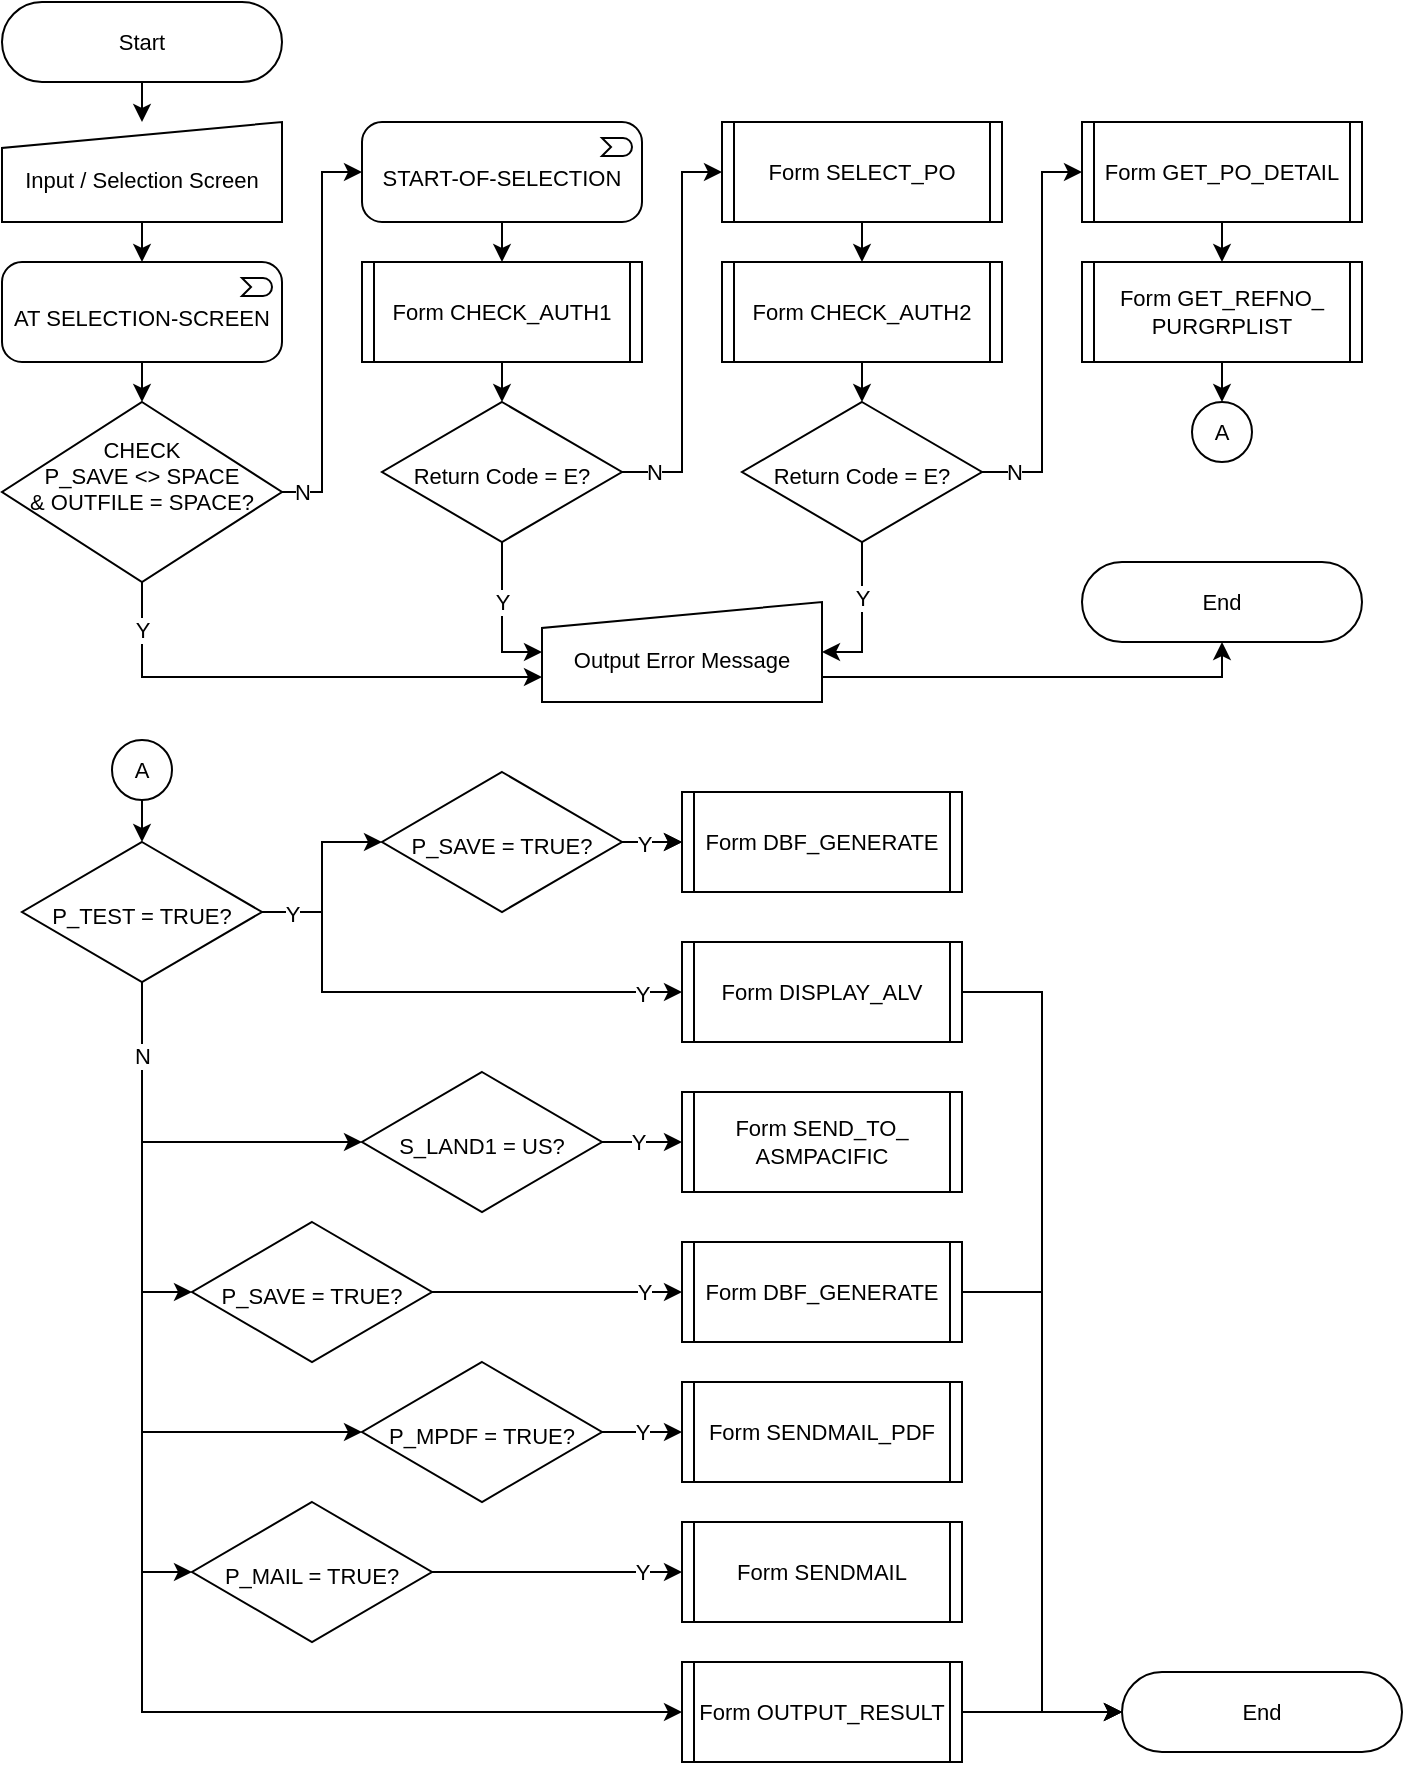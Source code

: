 <mxfile version="23.1.1" type="github">
  <diagram name="Page-1" id="eDOrAsLSd2snkXvP3JC_">
    <mxGraphModel dx="786" dy="477" grid="1" gridSize="10" guides="1" tooltips="1" connect="1" arrows="1" fold="1" page="1" pageScale="1" pageWidth="1654" pageHeight="1169" math="0" shadow="0">
      <root>
        <mxCell id="0" />
        <mxCell id="1" parent="0" />
        <mxCell id="2j7GwoUURgKt9Ce0QU_s-8" style="edgeStyle=orthogonalEdgeStyle;rounded=0;orthogonalLoop=1;jettySize=auto;html=1;exitX=0.5;exitY=0.5;exitDx=0;exitDy=20;exitPerimeter=0;entryX=0.5;entryY=0;entryDx=0;entryDy=0;" edge="1" parent="1" source="2j7GwoUURgKt9Ce0QU_s-2" target="2j7GwoUURgKt9Ce0QU_s-3">
          <mxGeometry relative="1" as="geometry" />
        </mxCell>
        <mxCell id="2j7GwoUURgKt9Ce0QU_s-2" value="Start" style="html=1;dashed=0;whiteSpace=wrap;shape=mxgraph.dfd.start;fontSize=11;" vertex="1" parent="1">
          <mxGeometry x="80" y="20" width="140" height="40" as="geometry" />
        </mxCell>
        <mxCell id="2j7GwoUURgKt9Ce0QU_s-3" value="Input / Selection Screen" style="shape=manualInput;whiteSpace=wrap;html=1;fontSize=11;size=13;spacingTop=7;" vertex="1" parent="1">
          <mxGeometry x="80" y="80" width="140" height="50" as="geometry" />
        </mxCell>
        <mxCell id="2j7GwoUURgKt9Ce0QU_s-37" style="edgeStyle=orthogonalEdgeStyle;rounded=0;orthogonalLoop=1;jettySize=auto;html=1;exitX=0.5;exitY=1;exitDx=0;exitDy=0;exitPerimeter=0;entryX=0.5;entryY=0;entryDx=0;entryDy=0;" edge="1" parent="1" source="2j7GwoUURgKt9Ce0QU_s-5">
          <mxGeometry relative="1" as="geometry">
            <mxPoint x="150" y="220" as="targetPoint" />
          </mxGeometry>
        </mxCell>
        <mxCell id="2j7GwoUURgKt9Ce0QU_s-5" value="AT SELECTION-SCREEN" style="html=1;outlineConnect=0;whiteSpace=wrap;fillColor=default;shape=mxgraph.archimate3.application;appType=event;archiType=rounded;gradientColor=none;fontSize=11;spacingTop=5;" vertex="1" parent="1">
          <mxGeometry x="80" y="150" width="140" height="50" as="geometry" />
        </mxCell>
        <mxCell id="2j7GwoUURgKt9Ce0QU_s-9" style="edgeStyle=orthogonalEdgeStyle;rounded=0;orthogonalLoop=1;jettySize=auto;html=1;exitX=0.5;exitY=1;exitDx=0;exitDy=0;entryX=0.5;entryY=0;entryDx=0;entryDy=0;entryPerimeter=0;" edge="1" parent="1" source="2j7GwoUURgKt9Ce0QU_s-3" target="2j7GwoUURgKt9Ce0QU_s-5">
          <mxGeometry relative="1" as="geometry" />
        </mxCell>
        <mxCell id="2j7GwoUURgKt9Ce0QU_s-11" value="Output Error Message" style="shape=manualInput;whiteSpace=wrap;html=1;fontSize=11;size=13;spacingTop=7;" vertex="1" parent="1">
          <mxGeometry x="350" y="320" width="140" height="50" as="geometry" />
        </mxCell>
        <mxCell id="2j7GwoUURgKt9Ce0QU_s-13" value="End" style="html=1;dashed=0;whiteSpace=wrap;shape=mxgraph.dfd.start;fontSize=11;" vertex="1" parent="1">
          <mxGeometry x="620" y="300" width="140" height="40" as="geometry" />
        </mxCell>
        <mxCell id="2j7GwoUURgKt9Ce0QU_s-26" style="edgeStyle=orthogonalEdgeStyle;rounded=0;orthogonalLoop=1;jettySize=auto;html=1;exitX=0.5;exitY=1;exitDx=0;exitDy=0;exitPerimeter=0;entryX=0.5;entryY=0;entryDx=0;entryDy=0;" edge="1" parent="1" source="2j7GwoUURgKt9Ce0QU_s-18" target="2j7GwoUURgKt9Ce0QU_s-21">
          <mxGeometry relative="1" as="geometry" />
        </mxCell>
        <mxCell id="2j7GwoUURgKt9Ce0QU_s-18" value="START-OF-SELECTION" style="html=1;outlineConnect=0;whiteSpace=wrap;fillColor=default;shape=mxgraph.archimate3.application;appType=event;archiType=rounded;gradientColor=none;fontSize=11;spacingTop=5;" vertex="1" parent="1">
          <mxGeometry x="260" y="80" width="140" height="50" as="geometry" />
        </mxCell>
        <mxCell id="2j7GwoUURgKt9Ce0QU_s-27" style="edgeStyle=orthogonalEdgeStyle;rounded=0;orthogonalLoop=1;jettySize=auto;html=1;exitX=0.5;exitY=1;exitDx=0;exitDy=0;entryX=0.5;entryY=0;entryDx=0;entryDy=0;" edge="1" parent="1" source="2j7GwoUURgKt9Ce0QU_s-21" target="2j7GwoUURgKt9Ce0QU_s-25">
          <mxGeometry relative="1" as="geometry" />
        </mxCell>
        <mxCell id="2j7GwoUURgKt9Ce0QU_s-21" value="&lt;font style=&quot;font-size: 11px;&quot;&gt;Form CHECK_AUTH1&lt;br&gt;&lt;/font&gt;" style="shape=process;whiteSpace=wrap;html=1;backgroundOutline=1;fontSize=11;size=0.042;" vertex="1" parent="1">
          <mxGeometry x="260" y="150" width="140" height="50" as="geometry" />
        </mxCell>
        <mxCell id="2j7GwoUURgKt9Ce0QU_s-30" style="edgeStyle=orthogonalEdgeStyle;rounded=0;orthogonalLoop=1;jettySize=auto;html=1;exitX=0.5;exitY=1;exitDx=0;exitDy=0;entryX=0.5;entryY=0;entryDx=0;entryDy=0;" edge="1" parent="1" source="2j7GwoUURgKt9Ce0QU_s-22" target="2j7GwoUURgKt9Ce0QU_s-23">
          <mxGeometry relative="1" as="geometry" />
        </mxCell>
        <mxCell id="2j7GwoUURgKt9Ce0QU_s-22" value="&lt;font style=&quot;font-size: 11px;&quot;&gt;Form SELECT_PO&lt;br&gt;&lt;/font&gt;" style="shape=process;whiteSpace=wrap;html=1;backgroundOutline=1;fontSize=11;size=0.042;" vertex="1" parent="1">
          <mxGeometry x="440" y="80" width="140" height="50" as="geometry" />
        </mxCell>
        <mxCell id="2j7GwoUURgKt9Ce0QU_s-31" style="edgeStyle=orthogonalEdgeStyle;rounded=0;orthogonalLoop=1;jettySize=auto;html=1;exitX=0.5;exitY=1;exitDx=0;exitDy=0;entryX=0.5;entryY=0;entryDx=0;entryDy=0;" edge="1" parent="1" source="2j7GwoUURgKt9Ce0QU_s-23" target="2j7GwoUURgKt9Ce0QU_s-28">
          <mxGeometry relative="1" as="geometry" />
        </mxCell>
        <mxCell id="2j7GwoUURgKt9Ce0QU_s-23" value="&lt;font style=&quot;font-size: 11px;&quot;&gt;Form CHECK_AUTH2&lt;br&gt;&lt;/font&gt;" style="shape=process;whiteSpace=wrap;html=1;backgroundOutline=1;fontSize=11;size=0.042;" vertex="1" parent="1">
          <mxGeometry x="440" y="150" width="140" height="50" as="geometry" />
        </mxCell>
        <mxCell id="2j7GwoUURgKt9Ce0QU_s-29" style="edgeStyle=orthogonalEdgeStyle;rounded=0;orthogonalLoop=1;jettySize=auto;html=1;exitX=1;exitY=0.5;exitDx=0;exitDy=0;entryX=0;entryY=0.5;entryDx=0;entryDy=0;" edge="1" parent="1" source="2j7GwoUURgKt9Ce0QU_s-25" target="2j7GwoUURgKt9Ce0QU_s-22">
          <mxGeometry relative="1" as="geometry">
            <Array as="points">
              <mxPoint x="420" y="255" />
              <mxPoint x="420" y="105" />
            </Array>
          </mxGeometry>
        </mxCell>
        <mxCell id="2j7GwoUURgKt9Ce0QU_s-61" value="N" style="edgeLabel;html=1;align=center;verticalAlign=middle;resizable=0;points=[];" vertex="1" connectable="0" parent="2j7GwoUURgKt9Ce0QU_s-29">
          <mxGeometry x="-0.84" relative="1" as="geometry">
            <mxPoint as="offset" />
          </mxGeometry>
        </mxCell>
        <mxCell id="2j7GwoUURgKt9Ce0QU_s-46" style="edgeStyle=orthogonalEdgeStyle;rounded=0;orthogonalLoop=1;jettySize=auto;html=1;exitX=0.5;exitY=1;exitDx=0;exitDy=0;entryX=0;entryY=0.5;entryDx=0;entryDy=0;" edge="1" parent="1" source="2j7GwoUURgKt9Ce0QU_s-25" target="2j7GwoUURgKt9Ce0QU_s-11">
          <mxGeometry relative="1" as="geometry" />
        </mxCell>
        <mxCell id="2j7GwoUURgKt9Ce0QU_s-59" value="Y" style="edgeLabel;html=1;align=center;verticalAlign=middle;resizable=0;points=[];" vertex="1" connectable="0" parent="2j7GwoUURgKt9Ce0QU_s-46">
          <mxGeometry x="-0.218" relative="1" as="geometry">
            <mxPoint as="offset" />
          </mxGeometry>
        </mxCell>
        <mxCell id="2j7GwoUURgKt9Ce0QU_s-25" value="Return Code = E?" style="rhombus;whiteSpace=wrap;html=1;fontSize=11;spacingTop=3;" vertex="1" parent="1">
          <mxGeometry x="270" y="220" width="120" height="70" as="geometry" />
        </mxCell>
        <mxCell id="2j7GwoUURgKt9Ce0QU_s-50" style="edgeStyle=orthogonalEdgeStyle;rounded=0;orthogonalLoop=1;jettySize=auto;html=1;exitX=1;exitY=0.5;exitDx=0;exitDy=0;entryX=0;entryY=0.5;entryDx=0;entryDy=0;" edge="1" parent="1" source="2j7GwoUURgKt9Ce0QU_s-28" target="2j7GwoUURgKt9Ce0QU_s-40">
          <mxGeometry relative="1" as="geometry">
            <Array as="points">
              <mxPoint x="600" y="255" />
              <mxPoint x="600" y="105" />
            </Array>
          </mxGeometry>
        </mxCell>
        <mxCell id="2j7GwoUURgKt9Ce0QU_s-62" value="N" style="edgeLabel;html=1;align=center;verticalAlign=middle;resizable=0;points=[];" vertex="1" connectable="0" parent="2j7GwoUURgKt9Ce0QU_s-50">
          <mxGeometry x="-0.84" relative="1" as="geometry">
            <mxPoint as="offset" />
          </mxGeometry>
        </mxCell>
        <mxCell id="2j7GwoUURgKt9Ce0QU_s-53" style="edgeStyle=orthogonalEdgeStyle;rounded=0;orthogonalLoop=1;jettySize=auto;html=1;exitX=0.5;exitY=1;exitDx=0;exitDy=0;entryX=1;entryY=0.5;entryDx=0;entryDy=0;" edge="1" parent="1" source="2j7GwoUURgKt9Ce0QU_s-28" target="2j7GwoUURgKt9Ce0QU_s-11">
          <mxGeometry relative="1" as="geometry" />
        </mxCell>
        <mxCell id="2j7GwoUURgKt9Ce0QU_s-60" value="Y" style="edgeLabel;html=1;align=center;verticalAlign=middle;resizable=0;points=[];" vertex="1" connectable="0" parent="2j7GwoUURgKt9Ce0QU_s-53">
          <mxGeometry x="-0.271" relative="1" as="geometry">
            <mxPoint as="offset" />
          </mxGeometry>
        </mxCell>
        <mxCell id="2j7GwoUURgKt9Ce0QU_s-28" value="Return Code = E?" style="rhombus;whiteSpace=wrap;html=1;fontSize=11;spacingTop=3;" vertex="1" parent="1">
          <mxGeometry x="450" y="220" width="120" height="70" as="geometry" />
        </mxCell>
        <mxCell id="2j7GwoUURgKt9Ce0QU_s-51" style="edgeStyle=orthogonalEdgeStyle;rounded=0;orthogonalLoop=1;jettySize=auto;html=1;exitX=0.5;exitY=1;exitDx=0;exitDy=0;entryX=0.5;entryY=0;entryDx=0;entryDy=0;" edge="1" parent="1" source="2j7GwoUURgKt9Ce0QU_s-40" target="2j7GwoUURgKt9Ce0QU_s-41">
          <mxGeometry relative="1" as="geometry" />
        </mxCell>
        <mxCell id="2j7GwoUURgKt9Ce0QU_s-40" value="&lt;font style=&quot;font-size: 11px;&quot;&gt;Form GET_PO_DETAIL&lt;br&gt;&lt;/font&gt;" style="shape=process;whiteSpace=wrap;html=1;backgroundOutline=1;fontSize=11;size=0.042;" vertex="1" parent="1">
          <mxGeometry x="620" y="80" width="140" height="50" as="geometry" />
        </mxCell>
        <mxCell id="2j7GwoUURgKt9Ce0QU_s-73" style="edgeStyle=orthogonalEdgeStyle;rounded=0;orthogonalLoop=1;jettySize=auto;html=1;exitX=0.5;exitY=1;exitDx=0;exitDy=0;entryX=0.5;entryY=0;entryDx=0;entryDy=0;" edge="1" parent="1" source="2j7GwoUURgKt9Ce0QU_s-41" target="2j7GwoUURgKt9Ce0QU_s-72">
          <mxGeometry relative="1" as="geometry" />
        </mxCell>
        <mxCell id="2j7GwoUURgKt9Ce0QU_s-41" value="&lt;font style=&quot;font-size: 11px;&quot;&gt;Form GET_REFNO_&lt;br&gt;PURGRPLIST&lt;br&gt;&lt;/font&gt;" style="shape=process;whiteSpace=wrap;html=1;backgroundOutline=1;fontSize=11;size=0.042;" vertex="1" parent="1">
          <mxGeometry x="620" y="150" width="140" height="50" as="geometry" />
        </mxCell>
        <mxCell id="2j7GwoUURgKt9Ce0QU_s-68" style="edgeStyle=orthogonalEdgeStyle;rounded=0;orthogonalLoop=1;jettySize=auto;html=1;exitX=0.5;exitY=1;exitDx=0;exitDy=0;entryX=0;entryY=0.75;entryDx=0;entryDy=0;" edge="1" parent="1" source="2j7GwoUURgKt9Ce0QU_s-67" target="2j7GwoUURgKt9Ce0QU_s-11">
          <mxGeometry relative="1" as="geometry" />
        </mxCell>
        <mxCell id="2j7GwoUURgKt9Ce0QU_s-71" value="Y" style="edgeLabel;html=1;align=center;verticalAlign=middle;resizable=0;points=[];" vertex="1" connectable="0" parent="2j7GwoUURgKt9Ce0QU_s-68">
          <mxGeometry x="-0.806" relative="1" as="geometry">
            <mxPoint as="offset" />
          </mxGeometry>
        </mxCell>
        <mxCell id="2j7GwoUURgKt9Ce0QU_s-67" value="CHECK&lt;br style=&quot;font-size: 11px;&quot;&gt;P_SAVE &amp;lt;&amp;gt; SPACE&lt;br style=&quot;font-size: 11px;&quot;&gt;&amp;amp; OUTFILE = SPACE?" style="rhombus;whiteSpace=wrap;html=1;fontSize=11;spacingTop=-16;" vertex="1" parent="1">
          <mxGeometry x="80" y="220" width="140" height="90" as="geometry" />
        </mxCell>
        <mxCell id="2j7GwoUURgKt9Ce0QU_s-69" style="edgeStyle=orthogonalEdgeStyle;rounded=0;orthogonalLoop=1;jettySize=auto;html=1;exitX=1;exitY=0.5;exitDx=0;exitDy=0;entryX=0;entryY=0.5;entryDx=0;entryDy=0;entryPerimeter=0;" edge="1" parent="1" source="2j7GwoUURgKt9Ce0QU_s-67" target="2j7GwoUURgKt9Ce0QU_s-18">
          <mxGeometry relative="1" as="geometry" />
        </mxCell>
        <mxCell id="2j7GwoUURgKt9Ce0QU_s-70" value="N" style="edgeLabel;html=1;align=center;verticalAlign=middle;resizable=0;points=[];" vertex="1" connectable="0" parent="2j7GwoUURgKt9Ce0QU_s-69">
          <mxGeometry x="-0.9" relative="1" as="geometry">
            <mxPoint as="offset" />
          </mxGeometry>
        </mxCell>
        <mxCell id="2j7GwoUURgKt9Ce0QU_s-72" value="&lt;font style=&quot;font-size: 11px;&quot;&gt;A&lt;/font&gt;" style="ellipse;whiteSpace=wrap;html=1;aspect=fixed;" vertex="1" parent="1">
          <mxGeometry x="675" y="220" width="30" height="30" as="geometry" />
        </mxCell>
        <mxCell id="2j7GwoUURgKt9Ce0QU_s-79" style="edgeStyle=orthogonalEdgeStyle;rounded=0;orthogonalLoop=1;jettySize=auto;html=1;exitX=0.5;exitY=1;exitDx=0;exitDy=0;entryX=0.5;entryY=0;entryDx=0;entryDy=0;" edge="1" parent="1" source="2j7GwoUURgKt9Ce0QU_s-74" target="2j7GwoUURgKt9Ce0QU_s-78">
          <mxGeometry relative="1" as="geometry" />
        </mxCell>
        <mxCell id="2j7GwoUURgKt9Ce0QU_s-74" value="&lt;font style=&quot;font-size: 11px;&quot;&gt;A&lt;/font&gt;" style="ellipse;whiteSpace=wrap;html=1;aspect=fixed;" vertex="1" parent="1">
          <mxGeometry x="135" y="389" width="30" height="30" as="geometry" />
        </mxCell>
        <mxCell id="2j7GwoUURgKt9Ce0QU_s-75" style="edgeStyle=orthogonalEdgeStyle;rounded=0;orthogonalLoop=1;jettySize=auto;html=1;exitX=1;exitY=0.75;exitDx=0;exitDy=0;entryX=0.5;entryY=0.5;entryDx=0;entryDy=20;entryPerimeter=0;" edge="1" parent="1" source="2j7GwoUURgKt9Ce0QU_s-11" target="2j7GwoUURgKt9Ce0QU_s-13">
          <mxGeometry relative="1" as="geometry">
            <Array as="points">
              <mxPoint x="690" y="358" />
            </Array>
          </mxGeometry>
        </mxCell>
        <mxCell id="2j7GwoUURgKt9Ce0QU_s-90" style="edgeStyle=orthogonalEdgeStyle;rounded=0;orthogonalLoop=1;jettySize=auto;html=1;exitX=1;exitY=0.5;exitDx=0;exitDy=0;entryX=0;entryY=0.5;entryDx=0;entryDy=0;" edge="1" parent="1" source="2j7GwoUURgKt9Ce0QU_s-78" target="2j7GwoUURgKt9Ce0QU_s-85">
          <mxGeometry relative="1" as="geometry">
            <Array as="points">
              <mxPoint x="240" y="475" />
              <mxPoint x="240" y="515" />
            </Array>
          </mxGeometry>
        </mxCell>
        <mxCell id="2j7GwoUURgKt9Ce0QU_s-182" value="Y" style="edgeLabel;html=1;align=center;verticalAlign=middle;resizable=0;points=[];" vertex="1" connectable="0" parent="2j7GwoUURgKt9Ce0QU_s-90">
          <mxGeometry x="0.84" y="-1" relative="1" as="geometry">
            <mxPoint as="offset" />
          </mxGeometry>
        </mxCell>
        <mxCell id="2j7GwoUURgKt9Ce0QU_s-100" style="edgeStyle=orthogonalEdgeStyle;rounded=0;orthogonalLoop=1;jettySize=auto;html=1;exitX=0.5;exitY=1;exitDx=0;exitDy=0;entryX=0;entryY=0.5;entryDx=0;entryDy=0;" edge="1" parent="1" source="2j7GwoUURgKt9Ce0QU_s-78" target="2j7GwoUURgKt9Ce0QU_s-94">
          <mxGeometry relative="1" as="geometry" />
        </mxCell>
        <mxCell id="2j7GwoUURgKt9Ce0QU_s-104" style="edgeStyle=orthogonalEdgeStyle;rounded=0;orthogonalLoop=1;jettySize=auto;html=1;exitX=0.5;exitY=1;exitDx=0;exitDy=0;entryX=0;entryY=0.5;entryDx=0;entryDy=0;" edge="1" parent="1" source="2j7GwoUURgKt9Ce0QU_s-78" target="2j7GwoUURgKt9Ce0QU_s-103">
          <mxGeometry relative="1" as="geometry" />
        </mxCell>
        <mxCell id="2j7GwoUURgKt9Ce0QU_s-110" style="edgeStyle=orthogonalEdgeStyle;rounded=0;orthogonalLoop=1;jettySize=auto;html=1;exitX=1;exitY=0.5;exitDx=0;exitDy=0;entryX=0;entryY=0.5;entryDx=0;entryDy=0;" edge="1" parent="1" source="2j7GwoUURgKt9Ce0QU_s-78" target="2j7GwoUURgKt9Ce0QU_s-80">
          <mxGeometry relative="1" as="geometry" />
        </mxCell>
        <mxCell id="2j7GwoUURgKt9Ce0QU_s-186" value="Y" style="edgeLabel;html=1;align=center;verticalAlign=middle;resizable=0;points=[];" vertex="1" connectable="0" parent="2j7GwoUURgKt9Ce0QU_s-110">
          <mxGeometry x="-0.684" y="-1" relative="1" as="geometry">
            <mxPoint as="offset" />
          </mxGeometry>
        </mxCell>
        <mxCell id="2j7GwoUURgKt9Ce0QU_s-115" style="edgeStyle=orthogonalEdgeStyle;rounded=0;orthogonalLoop=1;jettySize=auto;html=1;exitX=0.5;exitY=1;exitDx=0;exitDy=0;entryX=0;entryY=0.5;entryDx=0;entryDy=0;" edge="1" parent="1" source="2j7GwoUURgKt9Ce0QU_s-78" target="2j7GwoUURgKt9Ce0QU_s-109">
          <mxGeometry relative="1" as="geometry" />
        </mxCell>
        <mxCell id="2j7GwoUURgKt9Ce0QU_s-180" style="edgeStyle=orthogonalEdgeStyle;rounded=0;orthogonalLoop=1;jettySize=auto;html=1;exitX=0.5;exitY=1;exitDx=0;exitDy=0;entryX=0;entryY=0.5;entryDx=0;entryDy=0;" edge="1" parent="1" source="2j7GwoUURgKt9Ce0QU_s-78" target="2j7GwoUURgKt9Ce0QU_s-178">
          <mxGeometry relative="1" as="geometry" />
        </mxCell>
        <mxCell id="2j7GwoUURgKt9Ce0QU_s-189" style="edgeStyle=orthogonalEdgeStyle;rounded=0;orthogonalLoop=1;jettySize=auto;html=1;exitX=0.5;exitY=1;exitDx=0;exitDy=0;entryX=0;entryY=0.5;entryDx=0;entryDy=0;" edge="1" parent="1" source="2j7GwoUURgKt9Ce0QU_s-78" target="2j7GwoUURgKt9Ce0QU_s-188">
          <mxGeometry relative="1" as="geometry" />
        </mxCell>
        <mxCell id="2j7GwoUURgKt9Ce0QU_s-190" value="N" style="edgeLabel;html=1;align=center;verticalAlign=middle;resizable=0;points=[];" vertex="1" connectable="0" parent="2j7GwoUURgKt9Ce0QU_s-189">
          <mxGeometry x="-0.884" relative="1" as="geometry">
            <mxPoint as="offset" />
          </mxGeometry>
        </mxCell>
        <mxCell id="2j7GwoUURgKt9Ce0QU_s-78" value="P_TEST = TRUE?" style="rhombus;whiteSpace=wrap;html=1;fontSize=11;spacingTop=3;" vertex="1" parent="1">
          <mxGeometry x="90" y="440" width="120" height="70" as="geometry" />
        </mxCell>
        <mxCell id="2j7GwoUURgKt9Ce0QU_s-88" style="edgeStyle=orthogonalEdgeStyle;rounded=0;orthogonalLoop=1;jettySize=auto;html=1;exitX=1;exitY=0.5;exitDx=0;exitDy=0;entryX=0;entryY=0.5;entryDx=0;entryDy=0;" edge="1" parent="1" target="2j7GwoUURgKt9Ce0QU_s-84">
          <mxGeometry relative="1" as="geometry">
            <mxPoint x="390" y="440" as="sourcePoint" />
          </mxGeometry>
        </mxCell>
        <mxCell id="2j7GwoUURgKt9Ce0QU_s-91" value="" style="edgeStyle=orthogonalEdgeStyle;rounded=0;orthogonalLoop=1;jettySize=auto;html=1;" edge="1" parent="1" source="2j7GwoUURgKt9Ce0QU_s-80" target="2j7GwoUURgKt9Ce0QU_s-84">
          <mxGeometry relative="1" as="geometry" />
        </mxCell>
        <mxCell id="2j7GwoUURgKt9Ce0QU_s-181" value="Y" style="edgeLabel;html=1;align=center;verticalAlign=middle;resizable=0;points=[];" vertex="1" connectable="0" parent="2j7GwoUURgKt9Ce0QU_s-91">
          <mxGeometry x="0.24" y="-1" relative="1" as="geometry">
            <mxPoint as="offset" />
          </mxGeometry>
        </mxCell>
        <mxCell id="2j7GwoUURgKt9Ce0QU_s-80" value="P_SAVE = TRUE?" style="rhombus;whiteSpace=wrap;html=1;fontSize=11;spacingTop=3;" vertex="1" parent="1">
          <mxGeometry x="270" y="405" width="120" height="70" as="geometry" />
        </mxCell>
        <mxCell id="2j7GwoUURgKt9Ce0QU_s-84" value="&lt;font style=&quot;font-size: 11px;&quot;&gt;Form DBF_GENERATE&lt;br&gt;&lt;/font&gt;" style="shape=process;whiteSpace=wrap;html=1;backgroundOutline=1;fontSize=11;size=0.042;" vertex="1" parent="1">
          <mxGeometry x="420" y="415" width="140" height="50" as="geometry" />
        </mxCell>
        <mxCell id="2j7GwoUURgKt9Ce0QU_s-85" value="&lt;font style=&quot;font-size: 11px;&quot;&gt;Form DISPLAY_ALV&lt;br&gt;&lt;/font&gt;" style="shape=process;whiteSpace=wrap;html=1;backgroundOutline=1;fontSize=11;size=0.042;" vertex="1" parent="1">
          <mxGeometry x="420" y="490" width="140" height="50" as="geometry" />
        </mxCell>
        <mxCell id="2j7GwoUURgKt9Ce0QU_s-96" style="edgeStyle=orthogonalEdgeStyle;rounded=0;orthogonalLoop=1;jettySize=auto;html=1;exitX=1;exitY=0.5;exitDx=0;exitDy=0;entryX=0;entryY=0.5;entryDx=0;entryDy=0;" edge="1" parent="1" source="2j7GwoUURgKt9Ce0QU_s-94" target="2j7GwoUURgKt9Ce0QU_s-95">
          <mxGeometry relative="1" as="geometry" />
        </mxCell>
        <mxCell id="2j7GwoUURgKt9Ce0QU_s-99" value="Y" style="edgeLabel;html=1;align=center;verticalAlign=middle;resizable=0;points=[];" vertex="1" connectable="0" parent="2j7GwoUURgKt9Ce0QU_s-96">
          <mxGeometry x="-0.093" relative="1" as="geometry">
            <mxPoint as="offset" />
          </mxGeometry>
        </mxCell>
        <mxCell id="2j7GwoUURgKt9Ce0QU_s-94" value="S_LAND1 = US?" style="rhombus;whiteSpace=wrap;html=1;fontSize=11;spacingTop=3;" vertex="1" parent="1">
          <mxGeometry x="260" y="555" width="120" height="70" as="geometry" />
        </mxCell>
        <mxCell id="2j7GwoUURgKt9Ce0QU_s-95" value="&lt;font style=&quot;font-size: 11px;&quot;&gt;Form SEND_TO_&lt;br&gt;ASMPACIFIC&lt;br&gt;&lt;/font&gt;" style="shape=process;whiteSpace=wrap;html=1;backgroundOutline=1;fontSize=11;size=0.042;" vertex="1" parent="1">
          <mxGeometry x="420" y="565" width="140" height="50" as="geometry" />
        </mxCell>
        <mxCell id="2j7GwoUURgKt9Ce0QU_s-101" value="End" style="html=1;dashed=0;whiteSpace=wrap;shape=mxgraph.dfd.start;fontSize=11;" vertex="1" parent="1">
          <mxGeometry x="640" y="855" width="140" height="40" as="geometry" />
        </mxCell>
        <mxCell id="2j7GwoUURgKt9Ce0QU_s-102" style="edgeStyle=orthogonalEdgeStyle;rounded=0;orthogonalLoop=1;jettySize=auto;html=1;exitX=1;exitY=0.5;exitDx=0;exitDy=0;entryX=0;entryY=0.5;entryDx=0;entryDy=0;entryPerimeter=0;" edge="1" parent="1" source="2j7GwoUURgKt9Ce0QU_s-85" target="2j7GwoUURgKt9Ce0QU_s-101">
          <mxGeometry relative="1" as="geometry" />
        </mxCell>
        <mxCell id="2j7GwoUURgKt9Ce0QU_s-107" style="edgeStyle=orthogonalEdgeStyle;rounded=0;orthogonalLoop=1;jettySize=auto;html=1;exitX=1;exitY=0.5;exitDx=0;exitDy=0;entryX=0;entryY=0.5;entryDx=0;entryDy=0;" edge="1" parent="1" source="2j7GwoUURgKt9Ce0QU_s-103" target="2j7GwoUURgKt9Ce0QU_s-106">
          <mxGeometry relative="1" as="geometry" />
        </mxCell>
        <mxCell id="2j7GwoUURgKt9Ce0QU_s-183" value="Y" style="edgeLabel;html=1;align=center;verticalAlign=middle;resizable=0;points=[];" vertex="1" connectable="0" parent="2j7GwoUURgKt9Ce0QU_s-107">
          <mxGeometry x="0.696" relative="1" as="geometry">
            <mxPoint as="offset" />
          </mxGeometry>
        </mxCell>
        <mxCell id="2j7GwoUURgKt9Ce0QU_s-103" value="P_SAVE = TRUE?" style="rhombus;whiteSpace=wrap;html=1;fontSize=11;spacingTop=3;" vertex="1" parent="1">
          <mxGeometry x="175" y="630" width="120" height="70" as="geometry" />
        </mxCell>
        <mxCell id="2j7GwoUURgKt9Ce0QU_s-106" value="&lt;font style=&quot;font-size: 11px;&quot;&gt;Form DBF_GENERATE&lt;br&gt;&lt;/font&gt;" style="shape=process;whiteSpace=wrap;html=1;backgroundOutline=1;fontSize=11;size=0.042;" vertex="1" parent="1">
          <mxGeometry x="420" y="640" width="140" height="50" as="geometry" />
        </mxCell>
        <mxCell id="2j7GwoUURgKt9Ce0QU_s-114" style="edgeStyle=orthogonalEdgeStyle;rounded=0;orthogonalLoop=1;jettySize=auto;html=1;exitX=1;exitY=0.5;exitDx=0;exitDy=0;entryX=0;entryY=0.5;entryDx=0;entryDy=0;" edge="1" parent="1" source="2j7GwoUURgKt9Ce0QU_s-109" target="2j7GwoUURgKt9Ce0QU_s-113">
          <mxGeometry relative="1" as="geometry" />
        </mxCell>
        <mxCell id="2j7GwoUURgKt9Ce0QU_s-184" value="Y" style="edgeLabel;html=1;align=center;verticalAlign=middle;resizable=0;points=[];" vertex="1" connectable="0" parent="2j7GwoUURgKt9Ce0QU_s-114">
          <mxGeometry relative="1" as="geometry">
            <mxPoint as="offset" />
          </mxGeometry>
        </mxCell>
        <mxCell id="2j7GwoUURgKt9Ce0QU_s-109" value="P_MPDF = TRUE?" style="rhombus;whiteSpace=wrap;html=1;fontSize=11;spacingTop=3;" vertex="1" parent="1">
          <mxGeometry x="260" y="700" width="120" height="70" as="geometry" />
        </mxCell>
        <mxCell id="2j7GwoUURgKt9Ce0QU_s-113" value="&lt;font style=&quot;font-size: 11px;&quot;&gt;Form SENDMAIL_PDF&lt;br&gt;&lt;/font&gt;" style="shape=process;whiteSpace=wrap;html=1;backgroundOutline=1;fontSize=11;size=0.042;" vertex="1" parent="1">
          <mxGeometry x="420" y="710" width="140" height="50" as="geometry" />
        </mxCell>
        <mxCell id="2j7GwoUURgKt9Ce0QU_s-177" value="&lt;font style=&quot;font-size: 11px;&quot;&gt;Form SENDMAIL&lt;br&gt;&lt;/font&gt;" style="shape=process;whiteSpace=wrap;html=1;backgroundOutline=1;fontSize=11;size=0.042;" vertex="1" parent="1">
          <mxGeometry x="420" y="780" width="140" height="50" as="geometry" />
        </mxCell>
        <mxCell id="2j7GwoUURgKt9Ce0QU_s-179" style="edgeStyle=orthogonalEdgeStyle;rounded=0;orthogonalLoop=1;jettySize=auto;html=1;exitX=1;exitY=0.5;exitDx=0;exitDy=0;entryX=0;entryY=0.5;entryDx=0;entryDy=0;" edge="1" parent="1" source="2j7GwoUURgKt9Ce0QU_s-178" target="2j7GwoUURgKt9Ce0QU_s-177">
          <mxGeometry relative="1" as="geometry" />
        </mxCell>
        <mxCell id="2j7GwoUURgKt9Ce0QU_s-185" value="Y" style="edgeLabel;html=1;align=center;verticalAlign=middle;resizable=0;points=[];" vertex="1" connectable="0" parent="2j7GwoUURgKt9Ce0QU_s-179">
          <mxGeometry x="0.68" relative="1" as="geometry">
            <mxPoint as="offset" />
          </mxGeometry>
        </mxCell>
        <mxCell id="2j7GwoUURgKt9Ce0QU_s-178" value="P_MAIL = TRUE?" style="rhombus;whiteSpace=wrap;html=1;fontSize=11;spacingTop=3;" vertex="1" parent="1">
          <mxGeometry x="175" y="770" width="120" height="70" as="geometry" />
        </mxCell>
        <mxCell id="2j7GwoUURgKt9Ce0QU_s-188" value="&lt;font style=&quot;font-size: 11px;&quot;&gt;Form OUTPUT_RESULT&lt;br&gt;&lt;/font&gt;" style="shape=process;whiteSpace=wrap;html=1;backgroundOutline=1;fontSize=11;size=0.042;" vertex="1" parent="1">
          <mxGeometry x="420" y="850" width="140" height="50" as="geometry" />
        </mxCell>
        <mxCell id="2j7GwoUURgKt9Ce0QU_s-191" style="edgeStyle=orthogonalEdgeStyle;rounded=0;orthogonalLoop=1;jettySize=auto;html=1;exitX=1;exitY=0.5;exitDx=0;exitDy=0;entryX=0;entryY=0.5;entryDx=0;entryDy=0;entryPerimeter=0;" edge="1" parent="1" source="2j7GwoUURgKt9Ce0QU_s-188" target="2j7GwoUURgKt9Ce0QU_s-101">
          <mxGeometry relative="1" as="geometry" />
        </mxCell>
        <mxCell id="2j7GwoUURgKt9Ce0QU_s-193" style="edgeStyle=orthogonalEdgeStyle;rounded=0;orthogonalLoop=1;jettySize=auto;html=1;exitX=1;exitY=0.5;exitDx=0;exitDy=0;entryX=0;entryY=0.5;entryDx=0;entryDy=0;entryPerimeter=0;" edge="1" parent="1" source="2j7GwoUURgKt9Ce0QU_s-106" target="2j7GwoUURgKt9Ce0QU_s-101">
          <mxGeometry relative="1" as="geometry" />
        </mxCell>
      </root>
    </mxGraphModel>
  </diagram>
</mxfile>
